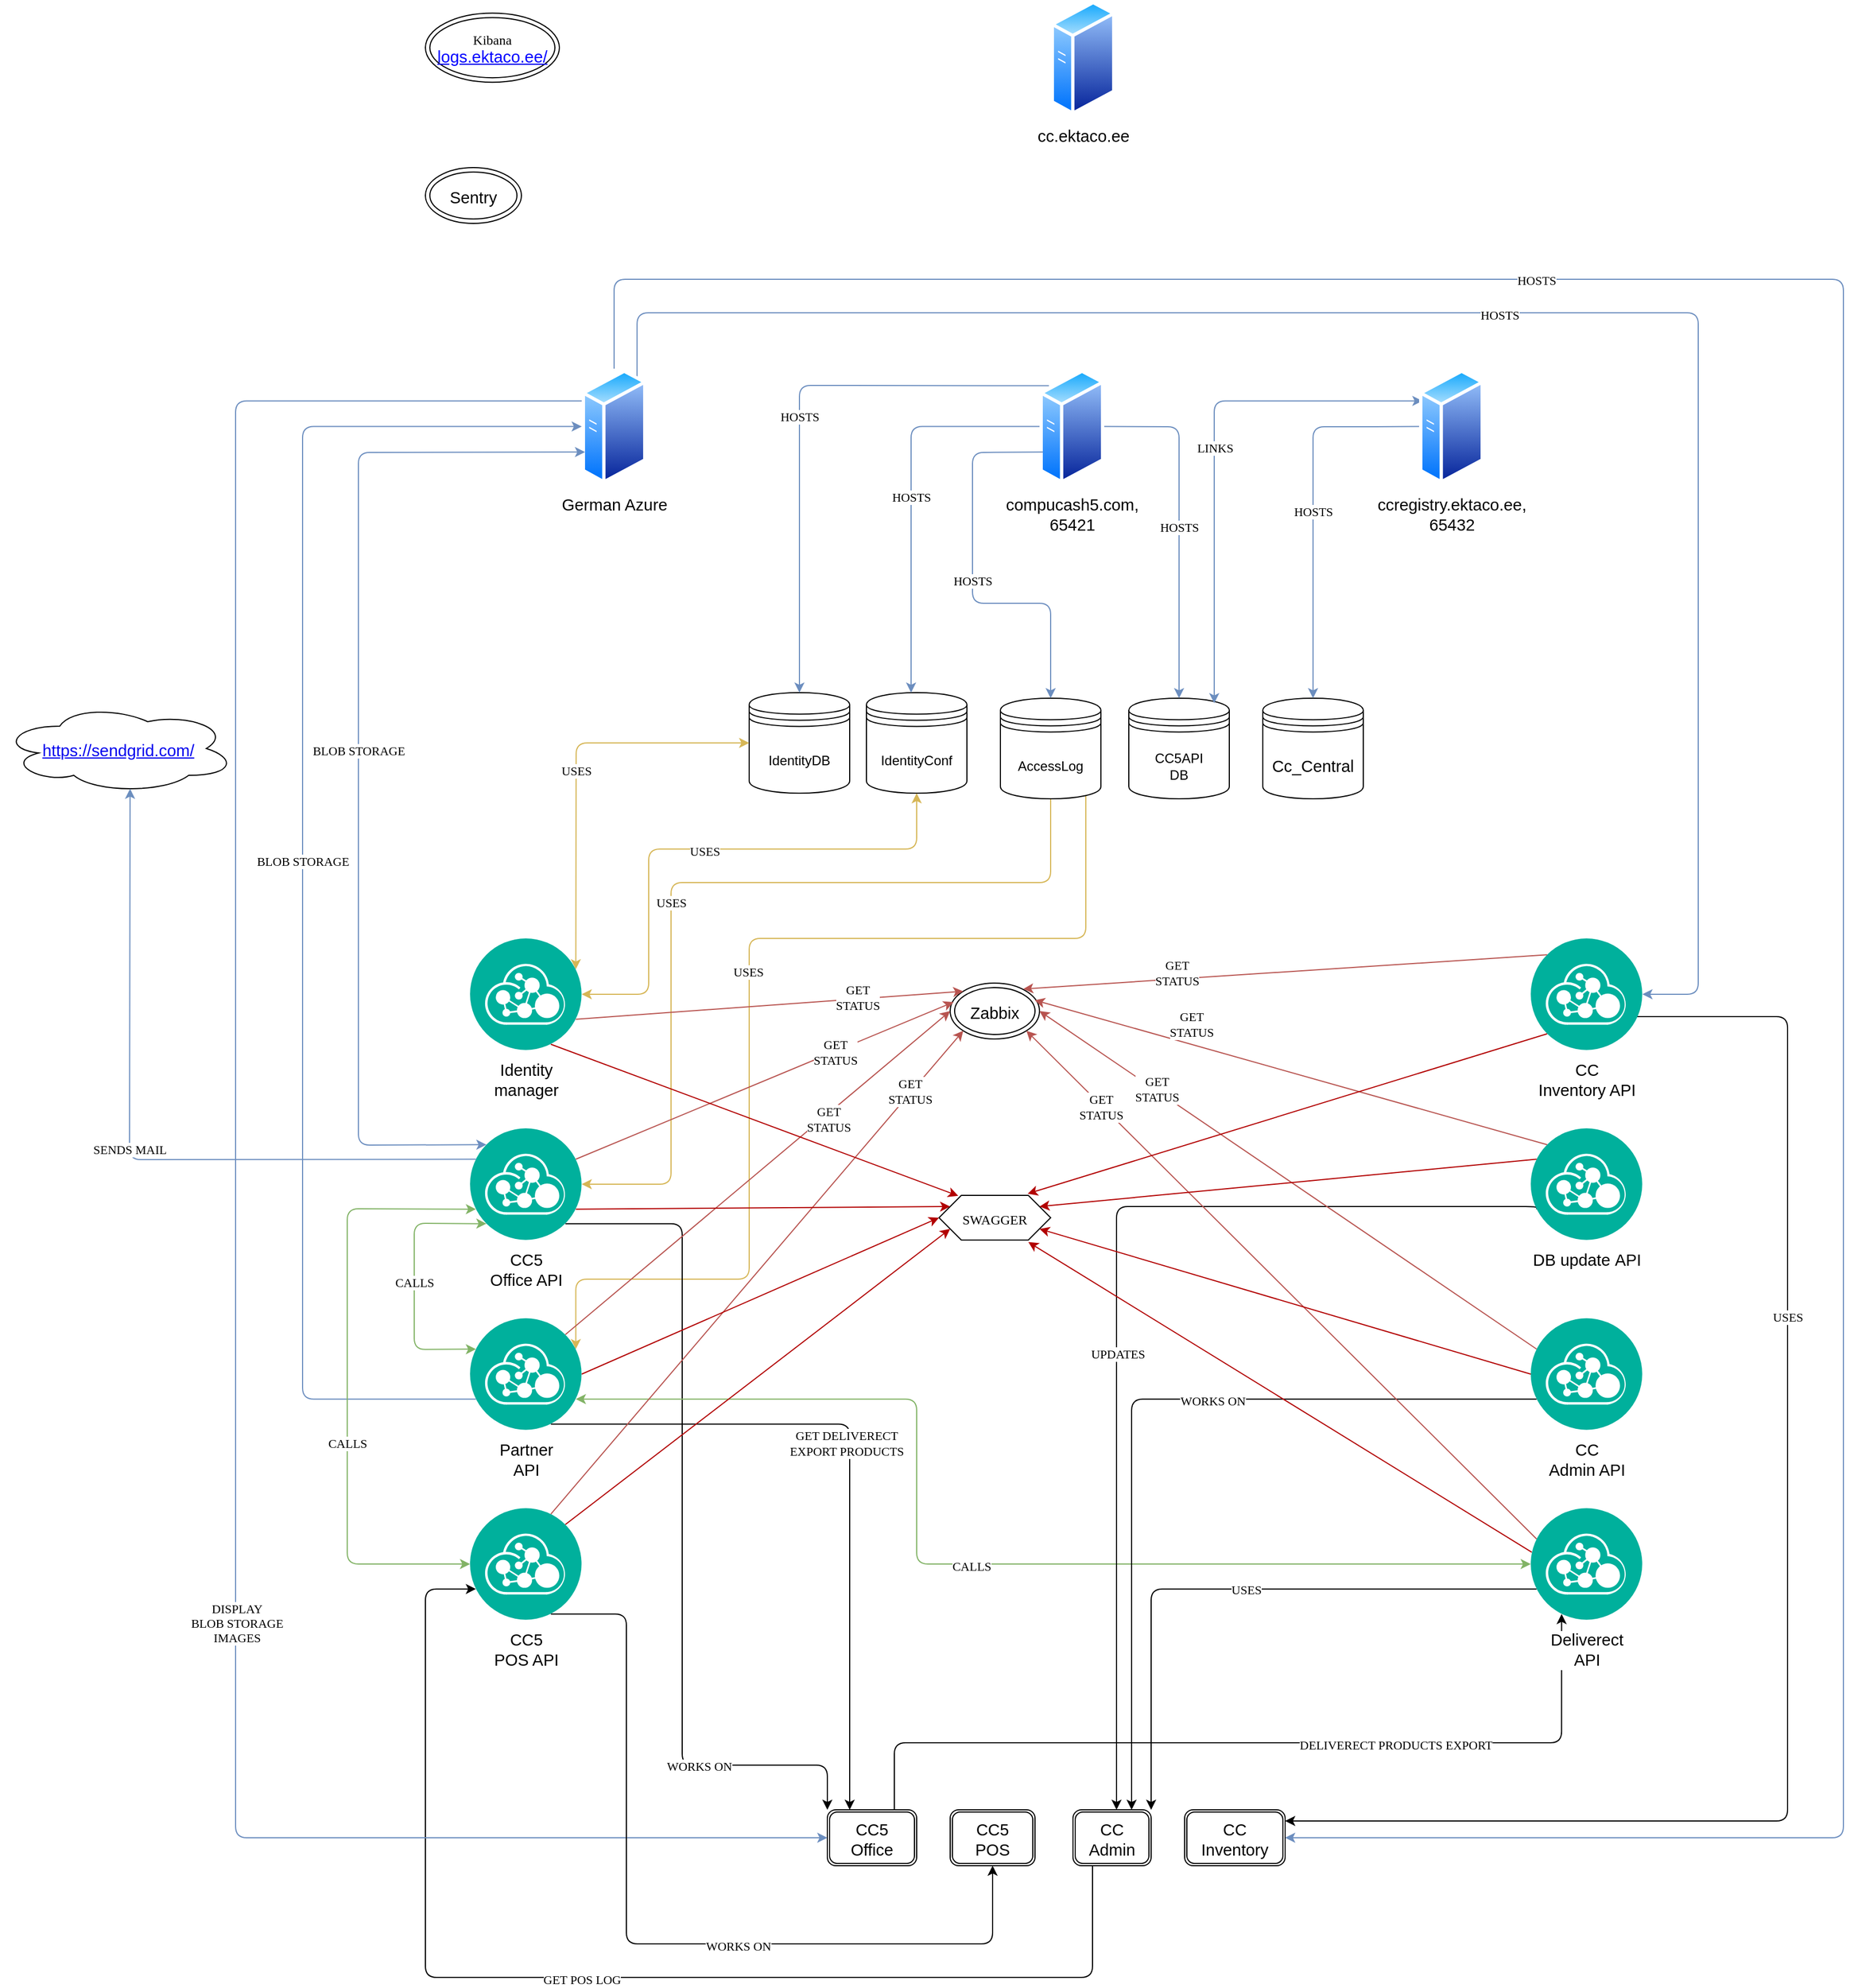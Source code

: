 <mxfile version="14.5.4" type="github">
  <diagram id="cDm67QHPemsHG67ao9OR" name="Page-1">
    <mxGraphModel dx="2580" dy="2013" grid="1" gridSize="10" guides="1" tooltips="1" connect="1" arrows="1" fold="1" page="1" pageScale="1" pageWidth="850" pageHeight="1100" math="0" shadow="0">
      <root>
        <mxCell id="0" />
        <mxCell id="1" parent="0" />
        <mxCell id="4Jlic4GooHUhA-Gu6yfs-1" value="IdentityDB" style="shape=datastore;whiteSpace=wrap;html=1;spacingTop=3;" parent="1" vertex="1">
          <mxGeometry x="10" y="-260" width="90" height="90" as="geometry" />
        </mxCell>
        <mxCell id="4Jlic4GooHUhA-Gu6yfs-2" value="IdentityConf" style="shape=datastore;whiteSpace=wrap;html=1;spacingTop=3;" parent="1" vertex="1">
          <mxGeometry x="115" y="-260" width="90" height="90" as="geometry" />
        </mxCell>
        <mxCell id="4Jlic4GooHUhA-Gu6yfs-3" value="CC5API&lt;br&gt;DB" style="shape=datastore;whiteSpace=wrap;html=1;spacingTop=3;" parent="1" vertex="1">
          <mxGeometry x="350" y="-255" width="90" height="90" as="geometry" />
        </mxCell>
        <mxCell id="4Jlic4GooHUhA-Gu6yfs-59" style="edgeStyle=orthogonalEdgeStyle;rounded=1;orthogonalLoop=1;jettySize=auto;html=1;exitX=0.5;exitY=1;exitDx=0;exitDy=0;entryX=1;entryY=0.5;entryDx=0;entryDy=0;fontFamily=Times New Roman;fillColor=#fff2cc;strokeColor=#d6b656;spacingTop=3;" parent="1" source="4Jlic4GooHUhA-Gu6yfs-4" target="4Jlic4GooHUhA-Gu6yfs-15" edge="1">
          <mxGeometry relative="1" as="geometry">
            <Array as="points">
              <mxPoint x="280" y="-90" />
              <mxPoint x="-60" y="-90" />
              <mxPoint x="-60" y="180" />
            </Array>
          </mxGeometry>
        </mxCell>
        <mxCell id="4Jlic4GooHUhA-Gu6yfs-110" value="USES" style="edgeLabel;html=1;align=center;verticalAlign=middle;resizable=0;points=[];fontFamily=Times New Roman;spacingTop=3;" parent="4Jlic4GooHUhA-Gu6yfs-59" vertex="1" connectable="0">
          <mxGeometry x="0.128" y="-1" relative="1" as="geometry">
            <mxPoint x="1" as="offset" />
          </mxGeometry>
        </mxCell>
        <mxCell id="4Jlic4GooHUhA-Gu6yfs-60" style="edgeStyle=orthogonalEdgeStyle;rounded=1;orthogonalLoop=1;jettySize=auto;html=1;exitX=0.85;exitY=0.95;exitDx=0;exitDy=0;exitPerimeter=0;entryX=1;entryY=0.25;entryDx=0;entryDy=0;fontFamily=Times New Roman;fillColor=#fff2cc;strokeColor=#d6b656;spacingTop=3;" parent="1" source="4Jlic4GooHUhA-Gu6yfs-4" target="4Jlic4GooHUhA-Gu6yfs-16" edge="1">
          <mxGeometry relative="1" as="geometry">
            <Array as="points">
              <mxPoint x="311" y="-40" />
              <mxPoint x="10" y="-40" />
              <mxPoint x="10" y="265" />
              <mxPoint x="-145" y="265" />
            </Array>
          </mxGeometry>
        </mxCell>
        <mxCell id="4Jlic4GooHUhA-Gu6yfs-111" value="USES" style="edgeLabel;html=1;align=center;verticalAlign=middle;resizable=0;points=[];fontFamily=Times New Roman;spacingTop=3;" parent="4Jlic4GooHUhA-Gu6yfs-60" vertex="1" connectable="0">
          <mxGeometry x="-0.037" y="-1" relative="1" as="geometry">
            <mxPoint as="offset" />
          </mxGeometry>
        </mxCell>
        <mxCell id="4Jlic4GooHUhA-Gu6yfs-4" value="AccessLog" style="shape=datastore;whiteSpace=wrap;html=1;spacingTop=3;" parent="1" vertex="1">
          <mxGeometry x="235" y="-255" width="90" height="90" as="geometry" />
        </mxCell>
        <mxCell id="4Jlic4GooHUhA-Gu6yfs-5" value="&lt;span style=&quot;font-size: 11.0pt ; font-family: &amp;#34;calibri&amp;#34; , sans-serif&quot;&gt;Cc_Central&lt;/span&gt;" style="shape=datastore;whiteSpace=wrap;html=1;spacingTop=3;" parent="1" vertex="1">
          <mxGeometry x="470" y="-255" width="90" height="90" as="geometry" />
        </mxCell>
        <mxCell id="4Jlic4GooHUhA-Gu6yfs-43" value="HOSTS" style="edgeStyle=orthogonalEdgeStyle;orthogonalLoop=1;jettySize=auto;html=1;fontFamily=Times New Roman;rounded=1;fillColor=#dae8fc;strokeColor=#6c8ebf;spacingTop=3;" parent="1" source="4Jlic4GooHUhA-Gu6yfs-10" target="4Jlic4GooHUhA-Gu6yfs-2" edge="1">
          <mxGeometry relative="1" as="geometry">
            <Array as="points">
              <mxPoint x="155" y="-498" />
            </Array>
          </mxGeometry>
        </mxCell>
        <mxCell id="4Jlic4GooHUhA-Gu6yfs-10" value="&lt;span style=&quot;font-size: 11.0pt ; font-family: &amp;#34;calibri&amp;#34; , sans-serif&quot;&gt;compucash5.com,&lt;br/&gt;65421&lt;/span&gt;" style="aspect=fixed;perimeter=ellipsePerimeter;html=1;align=center;shadow=0;dashed=0;spacingTop=3;image;image=img/lib/active_directory/generic_server.svg;fontFamily=Times New Roman;" parent="1" vertex="1">
          <mxGeometry x="270" y="-550" width="58" height="103.57" as="geometry" />
        </mxCell>
        <mxCell id="4Jlic4GooHUhA-Gu6yfs-11" value="&lt;span style=&quot;font-size: 11.0pt ; font-family: &amp;#34;calibri&amp;#34; , sans-serif&quot;&gt;cc.ektaco.ee&lt;br&gt;&lt;/span&gt;" style="aspect=fixed;perimeter=ellipsePerimeter;html=1;align=center;shadow=0;dashed=0;spacingTop=3;image;image=img/lib/active_directory/generic_server.svg;fontFamily=Times New Roman;" parent="1" vertex="1">
          <mxGeometry x="280" y="-880" width="58" height="103.57" as="geometry" />
        </mxCell>
        <mxCell id="4Jlic4GooHUhA-Gu6yfs-126" value="LINKS" style="edgeStyle=orthogonalEdgeStyle;rounded=1;orthogonalLoop=1;jettySize=auto;html=1;exitX=0;exitY=0.25;exitDx=0;exitDy=0;entryX=0.85;entryY=0.05;entryDx=0;entryDy=0;entryPerimeter=0;startArrow=classic;startFill=1;endArrow=classic;endFill=1;fontFamily=Times New Roman;fillColor=#dae8fc;strokeColor=#6c8ebf;" parent="1" source="4Jlic4GooHUhA-Gu6yfs-12" target="4Jlic4GooHUhA-Gu6yfs-3" edge="1">
          <mxGeometry relative="1" as="geometry" />
        </mxCell>
        <mxCell id="4Jlic4GooHUhA-Gu6yfs-12" value="&lt;span style=&quot;font-size: 11.0pt ; font-family: &amp;#34;calibri&amp;#34; , sans-serif&quot;&gt;ccregistry.ektaco.ee,&lt;br&gt;65432&lt;/span&gt;" style="aspect=fixed;perimeter=ellipsePerimeter;html=1;align=center;shadow=0;dashed=0;spacingTop=3;image;image=img/lib/active_directory/generic_server.svg;fontFamily=Times New Roman;" parent="1" vertex="1">
          <mxGeometry x="610" y="-550" width="58" height="103.57" as="geometry" />
        </mxCell>
        <mxCell id="4Jlic4GooHUhA-Gu6yfs-66" style="edgeStyle=orthogonalEdgeStyle;rounded=1;orthogonalLoop=1;jettySize=auto;html=1;exitX=1;exitY=1;exitDx=0;exitDy=0;entryX=0;entryY=0;entryDx=0;entryDy=0;startArrow=none;startFill=0;endArrow=classic;endFill=1;fontFamily=Times New Roman;spacingTop=3;" parent="1" source="4Jlic4GooHUhA-Gu6yfs-15" target="4Jlic4GooHUhA-Gu6yfs-23" edge="1">
          <mxGeometry relative="1" as="geometry">
            <Array as="points">
              <mxPoint x="-50" y="215" />
              <mxPoint x="-50" y="700" />
              <mxPoint x="80" y="700" />
            </Array>
          </mxGeometry>
        </mxCell>
        <mxCell id="4Jlic4GooHUhA-Gu6yfs-68" value="WORKS ON" style="edgeLabel;html=1;align=center;verticalAlign=middle;resizable=0;points=[];fontFamily=Times New Roman;spacingTop=3;" parent="4Jlic4GooHUhA-Gu6yfs-66" vertex="1" connectable="0">
          <mxGeometry x="0.59" y="1" relative="1" as="geometry">
            <mxPoint as="offset" />
          </mxGeometry>
        </mxCell>
        <mxCell id="4Jlic4GooHUhA-Gu6yfs-15" value="&lt;span style=&quot;font-size: 11.0pt ; font-family: &amp;#34;calibri&amp;#34; , sans-serif&quot;&gt;&lt;font color=&quot;#000000&quot;&gt;CC5&lt;br/&gt;Office API&lt;/font&gt;&lt;/span&gt;" style="aspect=fixed;perimeter=ellipsePerimeter;html=1;align=center;shadow=0;dashed=0;fontColor=#4277BB;labelBackgroundColor=#ffffff;fontSize=12;spacingTop=3;image;image=img/lib/ibm/management/api_management.svg;" parent="1" vertex="1">
          <mxGeometry x="-240" y="130" width="100" height="100" as="geometry" />
        </mxCell>
        <mxCell id="4Jlic4GooHUhA-Gu6yfs-54" value="BLOB STORAGE" style="edgeStyle=orthogonalEdgeStyle;rounded=1;orthogonalLoop=1;jettySize=auto;html=1;exitX=0;exitY=0.75;exitDx=0;exitDy=0;entryX=0;entryY=0.5;entryDx=0;entryDy=0;fontFamily=Times New Roman;fillColor=#dae8fc;strokeColor=#6c8ebf;spacingTop=3;" parent="1" source="4Jlic4GooHUhA-Gu6yfs-16" target="4Jlic4GooHUhA-Gu6yfs-34" edge="1">
          <mxGeometry relative="1" as="geometry">
            <Array as="points">
              <mxPoint x="-390" y="372" />
              <mxPoint x="-390" y="-498" />
            </Array>
          </mxGeometry>
        </mxCell>
        <mxCell id="4Jlic4GooHUhA-Gu6yfs-55" value="CALLS" style="edgeStyle=orthogonalEdgeStyle;orthogonalLoop=1;jettySize=auto;html=1;exitX=1;exitY=0.75;exitDx=0;exitDy=0;fontFamily=Times New Roman;startArrow=classic;startFill=1;rounded=1;fillColor=#d5e8d4;strokeColor=#82b366;spacingTop=3;entryX=0;entryY=0.5;entryDx=0;entryDy=0;" parent="1" source="4Jlic4GooHUhA-Gu6yfs-16" target="4Jlic4GooHUhA-Gu6yfs-33" edge="1">
          <mxGeometry relative="1" as="geometry">
            <mxPoint x="593" y="400" as="targetPoint" />
            <Array as="points">
              <mxPoint x="160" y="372" />
              <mxPoint x="160" y="520" />
            </Array>
          </mxGeometry>
        </mxCell>
        <mxCell id="4Jlic4GooHUhA-Gu6yfs-70" style="edgeStyle=orthogonalEdgeStyle;rounded=1;orthogonalLoop=1;jettySize=auto;html=1;exitX=0.75;exitY=1;exitDx=0;exitDy=0;entryX=0.25;entryY=0;entryDx=0;entryDy=0;startArrow=none;startFill=0;endArrow=classic;endFill=1;fontFamily=Times New Roman;spacingTop=3;" parent="1" source="4Jlic4GooHUhA-Gu6yfs-16" target="4Jlic4GooHUhA-Gu6yfs-23" edge="1">
          <mxGeometry relative="1" as="geometry">
            <Array as="points">
              <mxPoint x="100" y="395" />
            </Array>
          </mxGeometry>
        </mxCell>
        <mxCell id="4Jlic4GooHUhA-Gu6yfs-73" value="GET DELIVERECT &lt;br&gt;EXPORT PRODUCTS" style="edgeLabel;html=1;align=center;verticalAlign=middle;resizable=0;points=[];fontFamily=Times New Roman;spacingTop=3;" parent="4Jlic4GooHUhA-Gu6yfs-70" vertex="1" connectable="0">
          <mxGeometry x="-0.077" y="-3" relative="1" as="geometry">
            <mxPoint as="offset" />
          </mxGeometry>
        </mxCell>
        <mxCell id="4Jlic4GooHUhA-Gu6yfs-79" style="edgeStyle=orthogonalEdgeStyle;rounded=1;orthogonalLoop=1;jettySize=auto;html=1;exitX=0;exitY=0.75;exitDx=0;exitDy=0;startArrow=none;startFill=0;endArrow=classic;endFill=1;fontFamily=Times New Roman;entryX=0.75;entryY=0;entryDx=0;entryDy=0;spacingTop=3;" parent="1" source="4Jlic4GooHUhA-Gu6yfs-17" target="4Jlic4GooHUhA-Gu6yfs-25" edge="1">
          <mxGeometry relative="1" as="geometry" />
        </mxCell>
        <mxCell id="4Jlic4GooHUhA-Gu6yfs-80" value="WORKS ON" style="edgeLabel;html=1;align=center;verticalAlign=middle;resizable=0;points=[];fontFamily=Times New Roman;spacingTop=3;" parent="4Jlic4GooHUhA-Gu6yfs-79" vertex="1" connectable="0">
          <mxGeometry x="-0.203" relative="1" as="geometry">
            <mxPoint as="offset" />
          </mxGeometry>
        </mxCell>
        <mxCell id="4Jlic4GooHUhA-Gu6yfs-17" value="&lt;span style=&quot;font-size: 11.0pt ; font-family: &amp;#34;calibri&amp;#34; , sans-serif&quot;&gt;&lt;font color=&quot;#000000&quot;&gt;CC&lt;br/&gt;Admin API&lt;/font&gt;&lt;/span&gt;" style="aspect=fixed;perimeter=ellipsePerimeter;html=1;align=center;shadow=0;dashed=0;fontColor=#4277BB;labelBackgroundColor=#ffffff;fontSize=12;spacingTop=3;image;image=img/lib/ibm/management/api_management.svg;" parent="1" vertex="1">
          <mxGeometry x="710" y="300" width="100" height="100" as="geometry" />
        </mxCell>
        <mxCell id="4Jlic4GooHUhA-Gu6yfs-89" style="edgeStyle=orthogonalEdgeStyle;rounded=1;orthogonalLoop=1;jettySize=auto;html=1;startArrow=none;startFill=0;endArrow=classic;endFill=1;fontFamily=Times New Roman;spacingTop=3;" parent="1" edge="1">
          <mxGeometry relative="1" as="geometry">
            <mxPoint x="805" y="30" as="sourcePoint" />
            <mxPoint x="490" y="750" as="targetPoint" />
            <Array as="points">
              <mxPoint x="940" y="30" />
              <mxPoint x="940" y="750" />
            </Array>
          </mxGeometry>
        </mxCell>
        <mxCell id="4Jlic4GooHUhA-Gu6yfs-90" value="USES" style="edgeLabel;html=1;align=center;verticalAlign=middle;resizable=0;points=[];fontFamily=Times New Roman;spacingTop=3;" parent="4Jlic4GooHUhA-Gu6yfs-89" vertex="1" connectable="0">
          <mxGeometry x="-0.384" relative="1" as="geometry">
            <mxPoint as="offset" />
          </mxGeometry>
        </mxCell>
        <mxCell id="4Jlic4GooHUhA-Gu6yfs-18" value="&lt;span style=&quot;font-size: 11.0pt ; font-family: &amp;#34;calibri&amp;#34; , sans-serif&quot;&gt;&lt;font color=&quot;#000000&quot;&gt;CC&lt;br/&gt;Inventory API&lt;/font&gt;&lt;/span&gt;" style="aspect=fixed;perimeter=ellipsePerimeter;html=1;align=center;shadow=0;dashed=0;fontColor=#4277BB;labelBackgroundColor=#ffffff;fontSize=12;spacingTop=3;image;image=img/lib/ibm/management/api_management.svg;" parent="1" vertex="1">
          <mxGeometry x="710" y="-40" width="100" height="100" as="geometry" />
        </mxCell>
        <mxCell id="4Jlic4GooHUhA-Gu6yfs-81" style="edgeStyle=orthogonalEdgeStyle;rounded=1;orthogonalLoop=1;jettySize=auto;html=1;exitX=0;exitY=0.75;exitDx=0;exitDy=0;startArrow=none;startFill=0;endArrow=classic;endFill=1;fontFamily=Times New Roman;spacingTop=3;" parent="1" source="4Jlic4GooHUhA-Gu6yfs-19" target="4Jlic4GooHUhA-Gu6yfs-25" edge="1">
          <mxGeometry relative="1" as="geometry">
            <Array as="points">
              <mxPoint x="715" y="200" />
              <mxPoint x="339" y="200" />
            </Array>
          </mxGeometry>
        </mxCell>
        <mxCell id="4Jlic4GooHUhA-Gu6yfs-82" value="UPDATES" style="edgeLabel;html=1;align=center;verticalAlign=middle;resizable=0;points=[];fontFamily=Times New Roman;spacingTop=3;" parent="4Jlic4GooHUhA-Gu6yfs-81" vertex="1" connectable="0">
          <mxGeometry x="-0.385" y="1" relative="1" as="geometry">
            <mxPoint x="-95.3" y="128.94" as="offset" />
          </mxGeometry>
        </mxCell>
        <mxCell id="4Jlic4GooHUhA-Gu6yfs-19" value="&lt;span style=&quot;font-size: 11.0pt ; font-family: &amp;#34;calibri&amp;#34; , sans-serif&quot;&gt;&lt;font color=&quot;#000000&quot;&gt;DB update&amp;nbsp;API&lt;/font&gt;&lt;/span&gt;" style="aspect=fixed;perimeter=ellipsePerimeter;html=1;align=center;shadow=0;dashed=0;fontColor=#4277BB;labelBackgroundColor=#ffffff;fontSize=12;spacingTop=3;image;image=img/lib/ibm/management/api_management.svg;" parent="1" vertex="1">
          <mxGeometry x="710" y="130" width="100" height="100" as="geometry" />
        </mxCell>
        <mxCell id="4Jlic4GooHUhA-Gu6yfs-20" value="&lt;span style=&quot;font-size: 11.0pt ; font-family: &amp;#34;calibri&amp;#34; , sans-serif&quot;&gt;&lt;font color=&quot;#000000&quot;&gt;Identity&lt;br/&gt;manager&lt;/font&gt;&lt;/span&gt;" style="aspect=fixed;perimeter=ellipsePerimeter;html=1;align=center;shadow=0;dashed=0;fontColor=#4277BB;labelBackgroundColor=#ffffff;fontSize=12;spacingTop=3;image;image=img/lib/ibm/management/api_management.svg;" parent="1" vertex="1">
          <mxGeometry x="-240" y="-40" width="100" height="100" as="geometry" />
        </mxCell>
        <mxCell id="4Jlic4GooHUhA-Gu6yfs-23" value="&lt;span style=&quot;font-size: 11.0pt ; font-family: &amp;#34;calibri&amp;#34; , sans-serif&quot;&gt;CC5&lt;br/&gt;Office&lt;/span&gt;" style="shape=ext;double=1;rounded=1;whiteSpace=wrap;html=1;fontFamily=Times New Roman;spacingTop=3;" parent="1" vertex="1">
          <mxGeometry x="80" y="740" width="80" height="50" as="geometry" />
        </mxCell>
        <mxCell id="4Jlic4GooHUhA-Gu6yfs-24" value="&lt;span style=&quot;font-size: 11.0pt ; font-family: &amp;#34;calibri&amp;#34; , sans-serif&quot;&gt;CC5&lt;br/&gt;POS&lt;/span&gt;" style="shape=ext;double=1;rounded=1;whiteSpace=wrap;html=1;fontFamily=Times New Roman;spacingTop=3;" parent="1" vertex="1">
          <mxGeometry x="190" y="740" width="76" height="50" as="geometry" />
        </mxCell>
        <mxCell id="4Jlic4GooHUhA-Gu6yfs-86" style="edgeStyle=orthogonalEdgeStyle;rounded=1;orthogonalLoop=1;jettySize=auto;html=1;exitX=0.25;exitY=1;exitDx=0;exitDy=0;entryX=0;entryY=0.75;entryDx=0;entryDy=0;startArrow=none;startFill=0;endArrow=classic;endFill=1;fontFamily=Times New Roman;spacingTop=3;" parent="1" source="4Jlic4GooHUhA-Gu6yfs-25" target="4Jlic4GooHUhA-Gu6yfs-36" edge="1">
          <mxGeometry relative="1" as="geometry">
            <Array as="points">
              <mxPoint x="318" y="890" />
              <mxPoint x="-280" y="890" />
              <mxPoint x="-280" y="542" />
            </Array>
          </mxGeometry>
        </mxCell>
        <mxCell id="4Jlic4GooHUhA-Gu6yfs-87" value="GET POS LOG" style="edgeLabel;html=1;align=center;verticalAlign=middle;resizable=0;points=[];fontFamily=Times New Roman;spacingTop=3;" parent="4Jlic4GooHUhA-Gu6yfs-86" vertex="1" connectable="0">
          <mxGeometry x="-0.017" relative="1" as="geometry">
            <mxPoint x="-21.86" as="offset" />
          </mxGeometry>
        </mxCell>
        <mxCell id="4Jlic4GooHUhA-Gu6yfs-25" value="&lt;span style=&quot;font-size: 11.0pt ; font-family: &amp;#34;calibri&amp;#34; , sans-serif&quot;&gt;CC&lt;br/&gt;Admin&lt;/span&gt;" style="shape=ext;double=1;rounded=1;whiteSpace=wrap;html=1;fontFamily=Times New Roman;spacingTop=3;" parent="1" vertex="1">
          <mxGeometry x="300" y="740" width="70" height="50" as="geometry" />
        </mxCell>
        <mxCell id="4Jlic4GooHUhA-Gu6yfs-91" style="edgeStyle=orthogonalEdgeStyle;rounded=1;orthogonalLoop=1;jettySize=auto;html=1;exitX=1;exitY=0.5;exitDx=0;exitDy=0;startArrow=classic;startFill=1;endArrow=none;endFill=0;fontFamily=Times New Roman;entryX=0.5;entryY=0;entryDx=0;entryDy=0;fillColor=#dae8fc;strokeColor=#6c8ebf;spacingTop=3;" parent="1" source="4Jlic4GooHUhA-Gu6yfs-26" target="4Jlic4GooHUhA-Gu6yfs-34" edge="1">
          <mxGeometry relative="1" as="geometry">
            <mxPoint x="760" y="-430" as="targetPoint" />
            <Array as="points">
              <mxPoint x="990" y="765" />
              <mxPoint x="990" y="-630" />
              <mxPoint x="-111" y="-630" />
            </Array>
          </mxGeometry>
        </mxCell>
        <mxCell id="4Jlic4GooHUhA-Gu6yfs-92" value="HOSTS" style="edgeLabel;html=1;align=center;verticalAlign=middle;resizable=0;points=[];fontFamily=Times New Roman;spacingTop=3;" parent="4Jlic4GooHUhA-Gu6yfs-91" vertex="1" connectable="0">
          <mxGeometry x="0.411" y="-1" relative="1" as="geometry">
            <mxPoint as="offset" />
          </mxGeometry>
        </mxCell>
        <mxCell id="4Jlic4GooHUhA-Gu6yfs-26" value="&lt;span style=&quot;font-size: 11.0pt ; font-family: &amp;#34;calibri&amp;#34; , sans-serif&quot;&gt;CC&lt;br/&gt;Inventory&lt;/span&gt;" style="shape=ext;double=1;rounded=1;whiteSpace=wrap;html=1;fontFamily=Times New Roman;spacingTop=3;" parent="1" vertex="1">
          <mxGeometry x="400" y="740" width="90" height="50" as="geometry" />
        </mxCell>
        <mxCell id="4Jlic4GooHUhA-Gu6yfs-28" value="&lt;span style=&quot;font-size: 11.0pt ; font-family: &amp;#34;calibri&amp;#34; , sans-serif&quot;&gt;Zabbix&lt;/span&gt;" style="ellipse;shape=doubleEllipse;whiteSpace=wrap;html=1;fontFamily=Times New Roman;spacingTop=3;" parent="1" vertex="1">
          <mxGeometry x="190" width="80" height="50" as="geometry" />
        </mxCell>
        <mxCell id="4Jlic4GooHUhA-Gu6yfs-29" value="Kibana&lt;br&gt;&lt;span style=&quot;font-size: 11pt ; font-family: &amp;#34;calibri&amp;#34; , sans-serif&quot;&gt;&lt;a href=&quot;https://logs.ektaco.ee/&quot;&gt;&lt;font color=&quot;#0000ff&quot;&gt;logs.ektaco.ee/&lt;/font&gt;&lt;/a&gt;&lt;/span&gt;" style="ellipse;shape=doubleEllipse;whiteSpace=wrap;html=1;fontFamily=Times New Roman;spacingTop=3;" parent="1" vertex="1">
          <mxGeometry x="-280" y="-868.21" width="120" height="61.78" as="geometry" />
        </mxCell>
        <mxCell id="4Jlic4GooHUhA-Gu6yfs-30" value="&lt;span style=&quot;font-size: 11.0pt ; font-family: &amp;#34;calibri&amp;#34; , sans-serif&quot;&gt;Sentry&lt;/span&gt;" style="ellipse;shape=doubleEllipse;whiteSpace=wrap;html=1;fontFamily=Times New Roman;spacingTop=3;" parent="1" vertex="1">
          <mxGeometry x="-280" y="-730" width="86" height="50" as="geometry" />
        </mxCell>
        <mxCell id="4Jlic4GooHUhA-Gu6yfs-32" value="SWAGGER" style="whiteSpace=wrap;html=1;shape=mxgraph.basic.octagon2;align=center;verticalAlign=middle;dx=15;fontFamily=Times New Roman;spacingTop=3;" parent="1" vertex="1">
          <mxGeometry x="180" y="190" width="100" height="40" as="geometry" />
        </mxCell>
        <mxCell id="4Jlic4GooHUhA-Gu6yfs-69" value="DELIVERECT PRODUCTS EXPORT" style="edgeStyle=orthogonalEdgeStyle;rounded=1;orthogonalLoop=1;jettySize=auto;html=1;exitX=0.25;exitY=1;exitDx=0;exitDy=0;entryX=0.75;entryY=0;entryDx=0;entryDy=0;startArrow=classic;startFill=1;endArrow=none;endFill=0;fontFamily=Times New Roman;spacingTop=3;" parent="1" source="4Jlic4GooHUhA-Gu6yfs-33" target="4Jlic4GooHUhA-Gu6yfs-23" edge="1">
          <mxGeometry x="-0.32" relative="1" as="geometry">
            <Array as="points">
              <mxPoint x="738" y="680" />
              <mxPoint x="140" y="680" />
            </Array>
            <mxPoint x="-1" as="offset" />
          </mxGeometry>
        </mxCell>
        <mxCell id="4Jlic4GooHUhA-Gu6yfs-83" style="edgeStyle=orthogonalEdgeStyle;rounded=1;orthogonalLoop=1;jettySize=auto;html=1;exitX=0;exitY=0.75;exitDx=0;exitDy=0;entryX=1;entryY=0;entryDx=0;entryDy=0;startArrow=none;startFill=0;endArrow=classic;endFill=1;fontFamily=Times New Roman;spacingTop=3;" parent="1" source="4Jlic4GooHUhA-Gu6yfs-33" target="4Jlic4GooHUhA-Gu6yfs-25" edge="1">
          <mxGeometry relative="1" as="geometry" />
        </mxCell>
        <mxCell id="4Jlic4GooHUhA-Gu6yfs-84" value="USES" style="edgeLabel;html=1;align=center;verticalAlign=middle;resizable=0;points=[];fontFamily=Times New Roman;spacingTop=3;" parent="4Jlic4GooHUhA-Gu6yfs-83" vertex="1" connectable="0">
          <mxGeometry x="-0.04" y="-1" relative="1" as="geometry">
            <mxPoint as="offset" />
          </mxGeometry>
        </mxCell>
        <mxCell id="4Jlic4GooHUhA-Gu6yfs-61" value="HOSTS" style="edgeStyle=orthogonalEdgeStyle;rounded=1;orthogonalLoop=1;jettySize=auto;html=1;exitX=1;exitY=0;exitDx=0;exitDy=0;entryX=1;entryY=0.5;entryDx=0;entryDy=0;fontFamily=Times New Roman;fillColor=#dae8fc;strokeColor=#6c8ebf;spacingTop=3;" parent="1" source="4Jlic4GooHUhA-Gu6yfs-34" target="4Jlic4GooHUhA-Gu6yfs-18" edge="1">
          <mxGeometry relative="1" as="geometry">
            <Array as="points">
              <mxPoint x="-91" y="-600" />
              <mxPoint x="860" y="-600" />
              <mxPoint x="860" y="10" />
            </Array>
          </mxGeometry>
        </mxCell>
        <mxCell id="4Jlic4GooHUhA-Gu6yfs-75" style="edgeStyle=orthogonalEdgeStyle;rounded=1;orthogonalLoop=1;jettySize=auto;html=1;startArrow=none;startFill=0;endArrow=classic;endFill=1;fontFamily=Times New Roman;entryX=0;entryY=0.5;entryDx=0;entryDy=0;fillColor=#dae8fc;strokeColor=#6c8ebf;spacingTop=3;exitX=0;exitY=0.25;exitDx=0;exitDy=0;" parent="1" source="4Jlic4GooHUhA-Gu6yfs-34" target="4Jlic4GooHUhA-Gu6yfs-23" edge="1">
          <mxGeometry relative="1" as="geometry">
            <mxPoint x="-160" y="582.0" as="targetPoint" />
            <mxPoint x="-450" y="-510" as="sourcePoint" />
            <Array as="points">
              <mxPoint x="-450" y="-521" />
              <mxPoint x="-450" y="765" />
            </Array>
          </mxGeometry>
        </mxCell>
        <mxCell id="4Jlic4GooHUhA-Gu6yfs-76" value="DISPLAY&lt;br&gt;BLOB STORAGE&lt;br&gt;IMAGES" style="edgeLabel;html=1;align=center;verticalAlign=middle;resizable=0;points=[];fontFamily=Times New Roman;spacingTop=3;" parent="4Jlic4GooHUhA-Gu6yfs-75" vertex="1" connectable="0">
          <mxGeometry x="0.32" y="1" relative="1" as="geometry">
            <mxPoint as="offset" />
          </mxGeometry>
        </mxCell>
        <mxCell id="4Jlic4GooHUhA-Gu6yfs-34" value="&lt;font face=&quot;calibri, sans-serif&quot;&gt;&lt;span style=&quot;font-size: 14.667px&quot;&gt;German Azure&lt;/span&gt;&lt;/font&gt;" style="aspect=fixed;perimeter=ellipsePerimeter;html=1;align=center;shadow=0;dashed=0;spacingTop=3;image;image=img/lib/active_directory/generic_server.svg;fontFamily=Times New Roman;" parent="1" vertex="1">
          <mxGeometry x="-140" y="-550" width="58" height="103.57" as="geometry" />
        </mxCell>
        <mxCell id="4Jlic4GooHUhA-Gu6yfs-77" style="edgeStyle=orthogonalEdgeStyle;rounded=1;orthogonalLoop=1;jettySize=auto;html=1;exitX=0.75;exitY=1;exitDx=0;exitDy=0;startArrow=none;startFill=0;endArrow=classic;endFill=1;fontFamily=Times New Roman;spacingTop=3;entryX=0.5;entryY=1;entryDx=0;entryDy=0;" parent="1" source="4Jlic4GooHUhA-Gu6yfs-36" target="4Jlic4GooHUhA-Gu6yfs-24" edge="1">
          <mxGeometry relative="1" as="geometry">
            <mxPoint x="-139.929" y="530.001" as="sourcePoint" />
            <mxPoint x="228" y="820" as="targetPoint" />
            <Array as="points">
              <mxPoint x="-100" y="565" />
              <mxPoint x="-100" y="860" />
              <mxPoint x="228" y="860" />
            </Array>
          </mxGeometry>
        </mxCell>
        <mxCell id="4Jlic4GooHUhA-Gu6yfs-78" value="WORKS ON" style="edgeLabel;html=1;align=center;verticalAlign=middle;resizable=0;points=[];fontFamily=Times New Roman;spacingTop=3;" parent="4Jlic4GooHUhA-Gu6yfs-77" vertex="1" connectable="0">
          <mxGeometry x="0.525" y="-3" relative="1" as="geometry">
            <mxPoint x="-116.85" y="-3" as="offset" />
          </mxGeometry>
        </mxCell>
        <mxCell id="4Jlic4GooHUhA-Gu6yfs-36" value="&lt;span style=&quot;font-size: 11.0pt ; font-family: &amp;#34;calibri&amp;#34; , sans-serif&quot;&gt;&lt;font color=&quot;#000000&quot;&gt;CC5&lt;br&gt;POS API&lt;/font&gt;&lt;/span&gt;" style="aspect=fixed;perimeter=ellipsePerimeter;html=1;align=center;shadow=0;dashed=0;fontColor=#4277BB;labelBackgroundColor=#ffffff;fontSize=12;spacingTop=3;image;image=img/lib/ibm/management/api_management.svg;" parent="1" vertex="1">
          <mxGeometry x="-240" y="470" width="100" height="100" as="geometry" />
        </mxCell>
        <mxCell id="4Jlic4GooHUhA-Gu6yfs-40" value="USES" style="endArrow=classic;startArrow=classic;html=1;fontFamily=Times New Roman;exitX=1;exitY=0.25;exitDx=0;exitDy=0;entryX=0;entryY=0.5;entryDx=0;entryDy=0;fillColor=#fff2cc;strokeColor=#d6b656;spacingTop=3;" parent="1" source="4Jlic4GooHUhA-Gu6yfs-20" target="4Jlic4GooHUhA-Gu6yfs-1" edge="1">
          <mxGeometry width="50" height="50" relative="1" as="geometry">
            <mxPoint x="450" y="100" as="sourcePoint" />
            <mxPoint x="500" y="50" as="targetPoint" />
            <Array as="points">
              <mxPoint x="-145" y="-215" />
            </Array>
          </mxGeometry>
        </mxCell>
        <mxCell id="4Jlic4GooHUhA-Gu6yfs-41" value="USES" style="endArrow=classic;startArrow=classic;html=1;fontFamily=Times New Roman;exitX=1;exitY=0.5;exitDx=0;exitDy=0;entryX=0.5;entryY=1;entryDx=0;entryDy=0;fillColor=#fff2cc;strokeColor=#d6b656;spacingTop=3;" parent="1" source="4Jlic4GooHUhA-Gu6yfs-20" target="4Jlic4GooHUhA-Gu6yfs-2" edge="1">
          <mxGeometry width="50" height="50" relative="1" as="geometry">
            <mxPoint x="450" y="100" as="sourcePoint" />
            <mxPoint x="500" y="50" as="targetPoint" />
            <Array as="points">
              <mxPoint x="-80" y="10" />
              <mxPoint x="-80" y="-120" />
              <mxPoint x="160" y="-120" />
            </Array>
          </mxGeometry>
        </mxCell>
        <mxCell id="4Jlic4GooHUhA-Gu6yfs-42" value="HOSTS" style="endArrow=none;startArrow=classic;html=1;fontFamily=Times New Roman;exitX=0.5;exitY=0;exitDx=0;exitDy=0;entryX=0;entryY=0;entryDx=0;entryDy=0;startFill=1;endFill=0;rounded=1;fillColor=#dae8fc;strokeColor=#6c8ebf;spacingTop=3;" parent="1" source="4Jlic4GooHUhA-Gu6yfs-1" target="4Jlic4GooHUhA-Gu6yfs-10" edge="1">
          <mxGeometry width="50" height="50" relative="1" as="geometry">
            <mxPoint x="450" y="-110" as="sourcePoint" />
            <mxPoint x="500" y="-160" as="targetPoint" />
            <Array as="points">
              <mxPoint x="55" y="-535" />
            </Array>
          </mxGeometry>
        </mxCell>
        <mxCell id="4Jlic4GooHUhA-Gu6yfs-45" value="HOSTS" style="endArrow=classic;startArrow=none;html=1;fontFamily=Times New Roman;exitX=0;exitY=0.75;exitDx=0;exitDy=0;entryX=0.5;entryY=0;entryDx=0;entryDy=0;startFill=0;rounded=1;fillColor=#dae8fc;strokeColor=#6c8ebf;spacingTop=3;" parent="1" source="4Jlic4GooHUhA-Gu6yfs-10" target="4Jlic4GooHUhA-Gu6yfs-4" edge="1">
          <mxGeometry width="50" height="50" relative="1" as="geometry">
            <mxPoint x="330" y="-140" as="sourcePoint" />
            <mxPoint x="380" y="-190" as="targetPoint" />
            <Array as="points">
              <mxPoint x="210" y="-475" />
              <mxPoint x="210" y="-430" />
              <mxPoint x="210" y="-340" />
              <mxPoint x="280" y="-340" />
            </Array>
          </mxGeometry>
        </mxCell>
        <mxCell id="4Jlic4GooHUhA-Gu6yfs-46" value="HOSTS" style="endArrow=none;startArrow=classic;html=1;fontFamily=Times New Roman;entryX=1;entryY=0.5;entryDx=0;entryDy=0;exitX=0.5;exitY=0;exitDx=0;exitDy=0;rounded=1;endFill=0;fillColor=#dae8fc;strokeColor=#6c8ebf;spacingTop=3;" parent="1" source="4Jlic4GooHUhA-Gu6yfs-3" target="4Jlic4GooHUhA-Gu6yfs-10" edge="1">
          <mxGeometry width="50" height="50" relative="1" as="geometry">
            <mxPoint x="330" y="10" as="sourcePoint" />
            <mxPoint x="380" y="-40" as="targetPoint" />
            <Array as="points">
              <mxPoint x="395" y="-498" />
            </Array>
          </mxGeometry>
        </mxCell>
        <mxCell id="4Jlic4GooHUhA-Gu6yfs-47" value="HOSTS" style="endArrow=none;startArrow=classic;html=1;fontFamily=Times New Roman;entryX=0;entryY=0.5;entryDx=0;entryDy=0;exitX=0.5;exitY=0;exitDx=0;exitDy=0;fillColor=#dae8fc;strokeColor=#6c8ebf;spacingTop=3;endFill=0;" parent="1" source="4Jlic4GooHUhA-Gu6yfs-5" target="4Jlic4GooHUhA-Gu6yfs-12" edge="1">
          <mxGeometry width="50" height="50" relative="1" as="geometry">
            <mxPoint x="370" y="-150" as="sourcePoint" />
            <mxPoint x="420" y="-200" as="targetPoint" />
            <Array as="points">
              <mxPoint x="515" y="-498" />
              <mxPoint x="560" y="-498" />
            </Array>
          </mxGeometry>
        </mxCell>
        <mxCell id="4Jlic4GooHUhA-Gu6yfs-48" value="CALLS" style="endArrow=classic;startArrow=classic;html=1;fontFamily=Times New Roman;exitX=0;exitY=0.5;exitDx=0;exitDy=0;entryX=0;entryY=0.75;entryDx=0;entryDy=0;fillColor=#d5e8d4;strokeColor=#82b366;spacingTop=3;" parent="1" source="4Jlic4GooHUhA-Gu6yfs-36" target="4Jlic4GooHUhA-Gu6yfs-15" edge="1">
          <mxGeometry x="-0.19" width="50" height="50" relative="1" as="geometry">
            <mxPoint x="370" y="370" as="sourcePoint" />
            <mxPoint x="420" y="320" as="targetPoint" />
            <Array as="points">
              <mxPoint x="-350" y="520" />
              <mxPoint x="-350" y="202" />
            </Array>
            <mxPoint as="offset" />
          </mxGeometry>
        </mxCell>
        <mxCell id="4Jlic4GooHUhA-Gu6yfs-49" value="CALLS" style="endArrow=classic;startArrow=classic;html=1;fontFamily=Times New Roman;exitX=0;exitY=0.25;exitDx=0;exitDy=0;entryX=0;entryY=1;entryDx=0;entryDy=0;fillColor=#d5e8d4;strokeColor=#82b366;spacingTop=3;" parent="1" source="4Jlic4GooHUhA-Gu6yfs-16" target="4Jlic4GooHUhA-Gu6yfs-15" edge="1">
          <mxGeometry width="50" height="50" relative="1" as="geometry">
            <mxPoint x="370" y="320" as="sourcePoint" />
            <mxPoint x="420" y="270" as="targetPoint" />
            <Array as="points">
              <mxPoint x="-290" y="328" />
              <mxPoint x="-290" y="260" />
              <mxPoint x="-290" y="215" />
            </Array>
          </mxGeometry>
        </mxCell>
        <mxCell id="4Jlic4GooHUhA-Gu6yfs-52" value="BLOB STORAGE" style="endArrow=classic;startArrow=classic;html=1;fontFamily=Times New Roman;exitX=0;exitY=0;exitDx=0;exitDy=0;entryX=0;entryY=0.75;entryDx=0;entryDy=0;fillColor=#dae8fc;strokeColor=#6c8ebf;spacingTop=3;" parent="1" source="4Jlic4GooHUhA-Gu6yfs-15" target="4Jlic4GooHUhA-Gu6yfs-34" edge="1">
          <mxGeometry width="50" height="50" relative="1" as="geometry">
            <mxPoint x="240" y="280" as="sourcePoint" />
            <mxPoint x="290" y="230" as="targetPoint" />
            <Array as="points">
              <mxPoint x="-340" y="145" />
              <mxPoint x="-340" y="-270" />
              <mxPoint x="-340" y="-475" />
            </Array>
          </mxGeometry>
        </mxCell>
        <mxCell id="4Jlic4GooHUhA-Gu6yfs-63" value="&lt;span style=&quot;font-size: 11.0pt ; font-family: &amp;#34;calibri&amp;#34; , sans-serif&quot;&gt;&lt;a href=&quot;https://sendgrid.com/&quot;&gt;https://sendgrid.com/&lt;/a&gt;&lt;/span&gt;" style="ellipse;shape=cloud;whiteSpace=wrap;html=1;fontFamily=Times New Roman;spacingTop=3;" parent="1" vertex="1">
          <mxGeometry x="-660" y="-250" width="210" height="80" as="geometry" />
        </mxCell>
        <mxCell id="4Jlic4GooHUhA-Gu6yfs-65" value="SENDS MAIL" style="endArrow=classic;html=1;fontFamily=Times New Roman;exitX=0;exitY=0.25;exitDx=0;exitDy=0;entryX=0.55;entryY=0.95;entryDx=0;entryDy=0;entryPerimeter=0;fillColor=#dae8fc;strokeColor=#6c8ebf;spacingTop=3;" parent="1" source="4Jlic4GooHUhA-Gu6yfs-15" target="4Jlic4GooHUhA-Gu6yfs-63" edge="1">
          <mxGeometry width="50" height="50" relative="1" as="geometry">
            <mxPoint x="310" y="250" as="sourcePoint" />
            <mxPoint x="360" y="200" as="targetPoint" />
            <Array as="points">
              <mxPoint x="-545" y="158" />
            </Array>
          </mxGeometry>
        </mxCell>
        <mxCell id="4Jlic4GooHUhA-Gu6yfs-95" value="" style="endArrow=none;startArrow=classic;html=1;fontFamily=Times New Roman;exitX=0.818;exitY=0.106;exitDx=0;exitDy=0;exitPerimeter=0;fillColor=#f8cecc;strokeColor=#b85450;entryX=0;entryY=0;entryDx=0;entryDy=0;endFill=0;spacingTop=3;" parent="1" source="4Jlic4GooHUhA-Gu6yfs-28" target="4Jlic4GooHUhA-Gu6yfs-18" edge="1">
          <mxGeometry width="50" height="50" relative="1" as="geometry">
            <mxPoint x="290" y="230" as="sourcePoint" />
            <mxPoint x="340" y="120" as="targetPoint" />
          </mxGeometry>
        </mxCell>
        <mxCell id="4Jlic4GooHUhA-Gu6yfs-104" value="GET&lt;br&gt;STATUS" style="edgeLabel;html=1;align=center;verticalAlign=middle;resizable=0;points=[];fontFamily=Times New Roman;spacingTop=3;" parent="4Jlic4GooHUhA-Gu6yfs-95" vertex="1" connectable="0">
          <mxGeometry x="-0.287" relative="1" as="geometry">
            <mxPoint x="-29.45" y="-4.77" as="offset" />
          </mxGeometry>
        </mxCell>
        <mxCell id="4Jlic4GooHUhA-Gu6yfs-96" value="" style="endArrow=none;startArrow=classic;html=1;fontFamily=Times New Roman;exitX=0.946;exitY=0.305;exitDx=0;exitDy=0;fillColor=#f8cecc;strokeColor=#b85450;entryX=0;entryY=0;entryDx=0;entryDy=0;exitPerimeter=0;endFill=0;spacingTop=3;" parent="1" source="4Jlic4GooHUhA-Gu6yfs-28" target="4Jlic4GooHUhA-Gu6yfs-19" edge="1">
          <mxGeometry width="50" height="50" relative="1" as="geometry">
            <mxPoint x="260" y="250" as="sourcePoint" />
            <mxPoint x="360" y="140" as="targetPoint" />
          </mxGeometry>
        </mxCell>
        <mxCell id="4Jlic4GooHUhA-Gu6yfs-109" value="GET&lt;br&gt;STATUS" style="edgeLabel;html=1;align=center;verticalAlign=middle;resizable=0;points=[];fontFamily=Times New Roman;spacingTop=3;" parent="4Jlic4GooHUhA-Gu6yfs-96" vertex="1" connectable="0">
          <mxGeometry x="0.411" relative="1" as="geometry">
            <mxPoint x="-184.11" y="-71.47" as="offset" />
          </mxGeometry>
        </mxCell>
        <mxCell id="4Jlic4GooHUhA-Gu6yfs-97" value="" style="endArrow=none;startArrow=classic;html=1;fontFamily=Times New Roman;exitX=1;exitY=0.5;exitDx=0;exitDy=0;fillColor=#f8cecc;strokeColor=#b85450;entryX=0;entryY=0.25;entryDx=0;entryDy=0;endFill=0;spacingTop=3;" parent="1" source="4Jlic4GooHUhA-Gu6yfs-28" target="4Jlic4GooHUhA-Gu6yfs-17" edge="1">
          <mxGeometry width="50" height="50" relative="1" as="geometry">
            <mxPoint x="260" y="250" as="sourcePoint" />
            <mxPoint x="370" y="190" as="targetPoint" />
          </mxGeometry>
        </mxCell>
        <mxCell id="4Jlic4GooHUhA-Gu6yfs-127" value="GET&lt;br&gt;STATUS" style="edgeLabel;html=1;align=center;verticalAlign=middle;resizable=0;points=[];fontFamily=Times New Roman;" parent="4Jlic4GooHUhA-Gu6yfs-97" vertex="1" connectable="0">
          <mxGeometry x="-0.53" y="2" relative="1" as="geometry">
            <mxPoint x="-1" as="offset" />
          </mxGeometry>
        </mxCell>
        <mxCell id="4Jlic4GooHUhA-Gu6yfs-98" value="" style="endArrow=none;startArrow=classic;html=1;fontFamily=Times New Roman;exitX=1;exitY=1;exitDx=0;exitDy=0;fillColor=#f8cecc;strokeColor=#b85450;entryX=0;entryY=0.25;entryDx=0;entryDy=0;endFill=0;spacingTop=3;" parent="1" source="4Jlic4GooHUhA-Gu6yfs-28" target="4Jlic4GooHUhA-Gu6yfs-33" edge="1">
          <mxGeometry width="50" height="50" relative="1" as="geometry">
            <mxPoint x="260" y="250" as="sourcePoint" />
            <mxPoint x="380" y="240" as="targetPoint" />
          </mxGeometry>
        </mxCell>
        <mxCell id="4Jlic4GooHUhA-Gu6yfs-107" value="GET&lt;br&gt;STATUS" style="edgeLabel;html=1;align=center;verticalAlign=middle;resizable=0;points=[];fontFamily=Times New Roman;spacingTop=3;" parent="4Jlic4GooHUhA-Gu6yfs-98" vertex="1" connectable="0">
          <mxGeometry x="0.413" y="2" relative="1" as="geometry">
            <mxPoint x="-257.55" y="-253.03" as="offset" />
          </mxGeometry>
        </mxCell>
        <mxCell id="4Jlic4GooHUhA-Gu6yfs-99" value="" style="endArrow=none;startArrow=classic;html=1;fontFamily=Times New Roman;exitX=0;exitY=0;exitDx=0;exitDy=0;fillColor=#f8cecc;strokeColor=#b85450;entryX=1;entryY=0.75;entryDx=0;entryDy=0;endFill=0;spacingTop=3;" parent="1" source="4Jlic4GooHUhA-Gu6yfs-28" target="4Jlic4GooHUhA-Gu6yfs-20" edge="1">
          <mxGeometry width="50" height="50" relative="1" as="geometry">
            <mxPoint x="260" y="190" as="sourcePoint" />
            <mxPoint x="160" y="140" as="targetPoint" />
          </mxGeometry>
        </mxCell>
        <mxCell id="4Jlic4GooHUhA-Gu6yfs-103" value="GET&lt;br&gt;STATUS" style="edgeLabel;html=1;align=center;verticalAlign=middle;resizable=0;points=[];fontFamily=Times New Roman;spacingTop=3;" parent="4Jlic4GooHUhA-Gu6yfs-99" vertex="1" connectable="0">
          <mxGeometry x="0.375" relative="1" as="geometry">
            <mxPoint x="142.95" y="-13.46" as="offset" />
          </mxGeometry>
        </mxCell>
        <mxCell id="4Jlic4GooHUhA-Gu6yfs-100" value="" style="endArrow=none;startArrow=classic;html=1;fontFamily=Times New Roman;exitX=0.038;exitY=0.34;exitDx=0;exitDy=0;exitPerimeter=0;fillColor=#f8cecc;strokeColor=#b85450;entryX=1;entryY=0.25;entryDx=0;entryDy=0;endFill=0;spacingTop=3;" parent="1" source="4Jlic4GooHUhA-Gu6yfs-28" target="4Jlic4GooHUhA-Gu6yfs-15" edge="1">
          <mxGeometry width="50" height="50" relative="1" as="geometry">
            <mxPoint x="270" y="200" as="sourcePoint" />
            <mxPoint x="140" y="160" as="targetPoint" />
          </mxGeometry>
        </mxCell>
        <mxCell id="4Jlic4GooHUhA-Gu6yfs-106" value="GET&lt;br&gt;STATUS" style="edgeLabel;html=1;align=center;verticalAlign=middle;resizable=0;points=[];fontFamily=Times New Roman;spacingTop=3;" parent="4Jlic4GooHUhA-Gu6yfs-100" vertex="1" connectable="0">
          <mxGeometry x="-0.377" y="-1" relative="1" as="geometry">
            <mxPoint x="-1" as="offset" />
          </mxGeometry>
        </mxCell>
        <mxCell id="4Jlic4GooHUhA-Gu6yfs-101" value="" style="endArrow=none;startArrow=classic;html=1;fontFamily=Times New Roman;exitX=0;exitY=0.5;exitDx=0;exitDy=0;fillColor=#f8cecc;strokeColor=#b85450;entryX=1;entryY=0;entryDx=0;entryDy=0;endFill=0;spacingTop=3;" parent="1" source="4Jlic4GooHUhA-Gu6yfs-28" target="4Jlic4GooHUhA-Gu6yfs-16" edge="1">
          <mxGeometry width="50" height="50" relative="1" as="geometry">
            <mxPoint x="260" y="250" as="sourcePoint" />
            <mxPoint x="110" y="205" as="targetPoint" />
          </mxGeometry>
        </mxCell>
        <mxCell id="4Jlic4GooHUhA-Gu6yfs-105" value="GET&lt;br&gt;STATUS" style="edgeLabel;html=1;align=center;verticalAlign=middle;resizable=0;points=[];fontFamily=Times New Roman;spacingTop=3;" parent="4Jlic4GooHUhA-Gu6yfs-101" vertex="1" connectable="0">
          <mxGeometry x="0.372" y="1" relative="1" as="geometry">
            <mxPoint x="126.75" y="-104.75" as="offset" />
          </mxGeometry>
        </mxCell>
        <mxCell id="4Jlic4GooHUhA-Gu6yfs-102" value="" style="endArrow=classic;startArrow=none;html=1;fontFamily=Times New Roman;entryX=0;entryY=1;entryDx=0;entryDy=0;fillColor=#f8cecc;strokeColor=#b85450;startFill=0;spacingTop=3;exitX=0.75;exitY=0;exitDx=0;exitDy=0;" parent="1" source="4Jlic4GooHUhA-Gu6yfs-36" target="4Jlic4GooHUhA-Gu6yfs-28" edge="1">
          <mxGeometry width="50" height="50" relative="1" as="geometry">
            <mxPoint x="-20" y="379" as="sourcePoint" />
            <mxPoint x="310" y="200" as="targetPoint" />
          </mxGeometry>
        </mxCell>
        <mxCell id="4Jlic4GooHUhA-Gu6yfs-108" value="GET&lt;br&gt;STATUS" style="edgeLabel;html=1;align=center;verticalAlign=middle;resizable=0;points=[];fontFamily=Times New Roman;spacingTop=3;" parent="4Jlic4GooHUhA-Gu6yfs-102" vertex="1" connectable="0">
          <mxGeometry x="0.751" y="2" relative="1" as="geometry">
            <mxPoint as="offset" />
          </mxGeometry>
        </mxCell>
        <mxCell id="4Jlic4GooHUhA-Gu6yfs-113" value="" style="endArrow=classic;html=1;fontFamily=Times New Roman;exitX=0.75;exitY=1;exitDx=0;exitDy=0;spacingTop=3;entryX=0.172;entryY=0.01;entryDx=0;entryDy=0;entryPerimeter=0;fillColor=#e51400;strokeColor=#B20000;" parent="1" source="4Jlic4GooHUhA-Gu6yfs-20" target="4Jlic4GooHUhA-Gu6yfs-32" edge="1">
          <mxGeometry width="50" height="50" relative="1" as="geometry">
            <mxPoint x="300" y="160" as="sourcePoint" />
            <mxPoint x="350" y="110" as="targetPoint" />
          </mxGeometry>
        </mxCell>
        <mxCell id="4Jlic4GooHUhA-Gu6yfs-115" value="" style="endArrow=classic;html=1;fontFamily=Times New Roman;exitX=1;exitY=0.75;exitDx=0;exitDy=0;entryX=0;entryY=0;entryDx=10;entryDy=10;entryPerimeter=0;spacingTop=3;fillColor=#e51400;strokeColor=#B20000;" parent="1" source="4Jlic4GooHUhA-Gu6yfs-15" target="4Jlic4GooHUhA-Gu6yfs-32" edge="1">
          <mxGeometry width="50" height="50" relative="1" as="geometry">
            <mxPoint x="300" y="160" as="sourcePoint" />
            <mxPoint x="350" y="110" as="targetPoint" />
          </mxGeometry>
        </mxCell>
        <mxCell id="4Jlic4GooHUhA-Gu6yfs-116" value="" style="endArrow=classic;html=1;fontFamily=Times New Roman;exitX=1;exitY=0;exitDx=0;exitDy=0;entryX=0;entryY=0;entryDx=10;entryDy=30;entryPerimeter=0;spacingTop=3;fillColor=#e51400;strokeColor=#B20000;" parent="1" source="4Jlic4GooHUhA-Gu6yfs-36" target="4Jlic4GooHUhA-Gu6yfs-32" edge="1">
          <mxGeometry width="50" height="50" relative="1" as="geometry">
            <mxPoint x="300" y="160" as="sourcePoint" />
            <mxPoint x="350" y="110" as="targetPoint" />
          </mxGeometry>
        </mxCell>
        <mxCell id="4Jlic4GooHUhA-Gu6yfs-117" value="" style="endArrow=classic;html=1;fontFamily=Times New Roman;exitX=1;exitY=0.5;exitDx=0;exitDy=0;entryX=0;entryY=0.5;entryDx=0;entryDy=0;entryPerimeter=0;spacingTop=3;fillColor=#e51400;strokeColor=#B20000;" parent="1" source="4Jlic4GooHUhA-Gu6yfs-16" target="4Jlic4GooHUhA-Gu6yfs-32" edge="1">
          <mxGeometry width="50" height="50" relative="1" as="geometry">
            <mxPoint x="300" y="160" as="sourcePoint" />
            <mxPoint x="350" y="110" as="targetPoint" />
          </mxGeometry>
        </mxCell>
        <mxCell id="4Jlic4GooHUhA-Gu6yfs-118" value="" style="endArrow=classic;html=1;fontFamily=Times New Roman;exitX=0.009;exitY=0.394;exitDx=0;exitDy=0;exitPerimeter=0;entryX=0.8;entryY=1.045;entryDx=0;entryDy=0;entryPerimeter=0;spacingTop=3;fillColor=#e51400;strokeColor=#B20000;" parent="1" source="4Jlic4GooHUhA-Gu6yfs-33" target="4Jlic4GooHUhA-Gu6yfs-32" edge="1">
          <mxGeometry width="50" height="50" relative="1" as="geometry">
            <mxPoint x="300" y="160" as="sourcePoint" />
            <mxPoint x="350" y="110" as="targetPoint" />
          </mxGeometry>
        </mxCell>
        <mxCell id="4Jlic4GooHUhA-Gu6yfs-119" value="" style="endArrow=classic;html=1;fontFamily=Times New Roman;exitX=0;exitY=0.5;exitDx=0;exitDy=0;spacingTop=3;entryX=0;entryY=0;entryDx=90;entryDy=30;entryPerimeter=0;fillColor=#e51400;strokeColor=#B20000;" parent="1" source="4Jlic4GooHUhA-Gu6yfs-17" target="4Jlic4GooHUhA-Gu6yfs-32" edge="1">
          <mxGeometry width="50" height="50" relative="1" as="geometry">
            <mxPoint x="340" y="150" as="sourcePoint" />
            <mxPoint x="390" y="100" as="targetPoint" />
          </mxGeometry>
        </mxCell>
        <mxCell id="4Jlic4GooHUhA-Gu6yfs-120" value="" style="endArrow=classic;html=1;fontFamily=Times New Roman;exitX=0;exitY=0.25;exitDx=0;exitDy=0;entryX=0;entryY=0;entryDx=90;entryDy=10;entryPerimeter=0;spacingTop=3;fillColor=#e51400;strokeColor=#B20000;" parent="1" source="4Jlic4GooHUhA-Gu6yfs-19" target="4Jlic4GooHUhA-Gu6yfs-32" edge="1">
          <mxGeometry width="50" height="50" relative="1" as="geometry">
            <mxPoint x="340" y="150" as="sourcePoint" />
            <mxPoint x="390" y="100" as="targetPoint" />
          </mxGeometry>
        </mxCell>
        <mxCell id="4Jlic4GooHUhA-Gu6yfs-121" value="" style="endArrow=classic;html=1;fontFamily=Times New Roman;exitX=0;exitY=1;exitDx=0;exitDy=0;spacingTop=3;entryX=0.794;entryY=-0.037;entryDx=0;entryDy=0;entryPerimeter=0;fillColor=#e51400;strokeColor=#B20000;" parent="1" source="4Jlic4GooHUhA-Gu6yfs-18" target="4Jlic4GooHUhA-Gu6yfs-32" edge="1">
          <mxGeometry width="50" height="50" relative="1" as="geometry">
            <mxPoint x="340" y="150" as="sourcePoint" />
            <mxPoint x="390" y="100" as="targetPoint" />
          </mxGeometry>
        </mxCell>
        <mxCell id="4Jlic4GooHUhA-Gu6yfs-16" value="&lt;span style=&quot;font-size: 11.0pt ; font-family: &amp;#34;calibri&amp;#34; , sans-serif&quot;&gt;&lt;font color=&quot;#000000&quot;&gt;Partner&lt;br/&gt;API&lt;/font&gt;&lt;/span&gt;" style="aspect=fixed;perimeter=ellipsePerimeter;html=1;align=center;shadow=0;dashed=0;fontColor=#4277BB;labelBackgroundColor=#ffffff;fontSize=12;spacingTop=3;image;image=img/lib/ibm/management/api_management.svg;" parent="1" vertex="1">
          <mxGeometry x="-240" y="300.0" width="100" height="100" as="geometry" />
        </mxCell>
        <mxCell id="4Jlic4GooHUhA-Gu6yfs-33" value="&lt;span style=&quot;font-size: 11.0pt ; font-family: &amp;#34;calibri&amp;#34; , sans-serif&quot;&gt;&lt;font color=&quot;#000000&quot;&gt;Deliverect&lt;br/&gt;API&lt;/font&gt;&lt;/span&gt;" style="aspect=fixed;perimeter=ellipsePerimeter;html=1;align=center;shadow=0;dashed=0;fontColor=#4277BB;labelBackgroundColor=#ffffff;fontSize=12;spacingTop=3;image;image=img/lib/ibm/management/api_management.svg;" parent="1" vertex="1">
          <mxGeometry x="710" y="470" width="100" height="100" as="geometry" />
        </mxCell>
      </root>
    </mxGraphModel>
  </diagram>
</mxfile>
